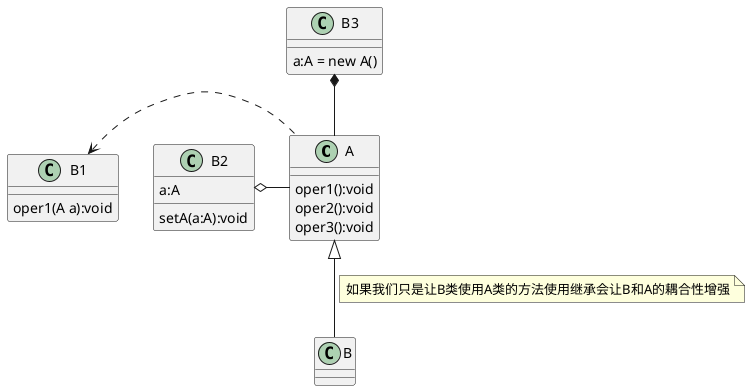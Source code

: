 @startuml

class A{
oper1():void
oper2():void
oper3():void
}
class B
A <|--B
note right on link : 如果我们只是让B类使用A类的方法使用继承会让B和A的耦合性增强

class B1{
oper1(A a):void
}
B1<.A

class B2{
a:A
setA(a:A):void
}
B2 o- A

class B3{
a:A = new A()
}
B3 *-- A
@enduml